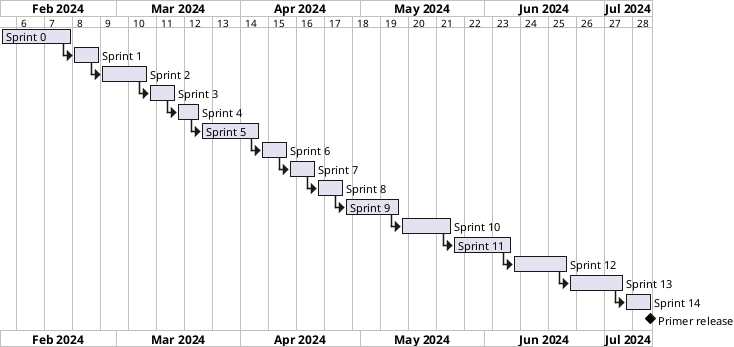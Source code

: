 @startgantt
printscale weekly
Project starts 2024-02-01
[Sprint 0] starts 2024-02-01 and ends 2024-02-18
[Sprint 1] starts at [Sprint 0]'s end and ends 2024-02-25
[Sprint 2] starts at [Sprint 1]'s end and ends 2024-03-08
[Sprint 3] starts at [Sprint 2]'s end and ends 2024-03-15
[Sprint 4] starts at [Sprint 3]'s end and ends 2024-03-21
[Sprint 5] starts at [Sprint 4]'s end and ends 2024-04-05
[Sprint 6] starts at [Sprint 5]'s end and ends 2024-04-12
[Sprint 7] starts at [Sprint 6]'s end and ends 2024-04-19
[Sprint 8] starts at [Sprint 7]'s end and ends 2024-04-26
[Sprint 9] starts at [Sprint 8]'s end and ends 2024-05-10
[Sprint 10] starts at [Sprint 9]'s end and ends 2024-05-23
[Sprint 11] starts at [Sprint 10]'s end and ends 2024-06-07
[Sprint 12] starts at [Sprint 11]'s end and ends 2024-06-21
[Sprint 13] starts at [Sprint 12]'s end and ends 2024-07-05
[Sprint 14] starts at [Sprint 13]'s end and ends 2024-07-12
[Primer release] happens at [Sprint 14]'s end
@endgantt